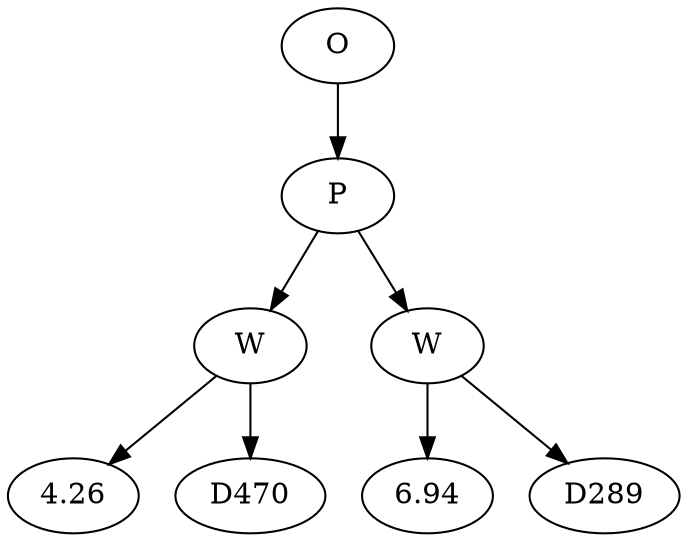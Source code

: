 // Tree
digraph {
	3027699 [label=O]
	3027700 [label=P]
	3027699 -> 3027700
	3027701 [label=W]
	3027700 -> 3027701
	3027702 [label=4.26]
	3027701 -> 3027702
	3027703 [label=D470]
	3027701 -> 3027703
	3027704 [label=W]
	3027700 -> 3027704
	3027705 [label=6.94]
	3027704 -> 3027705
	3027706 [label=D289]
	3027704 -> 3027706
}
